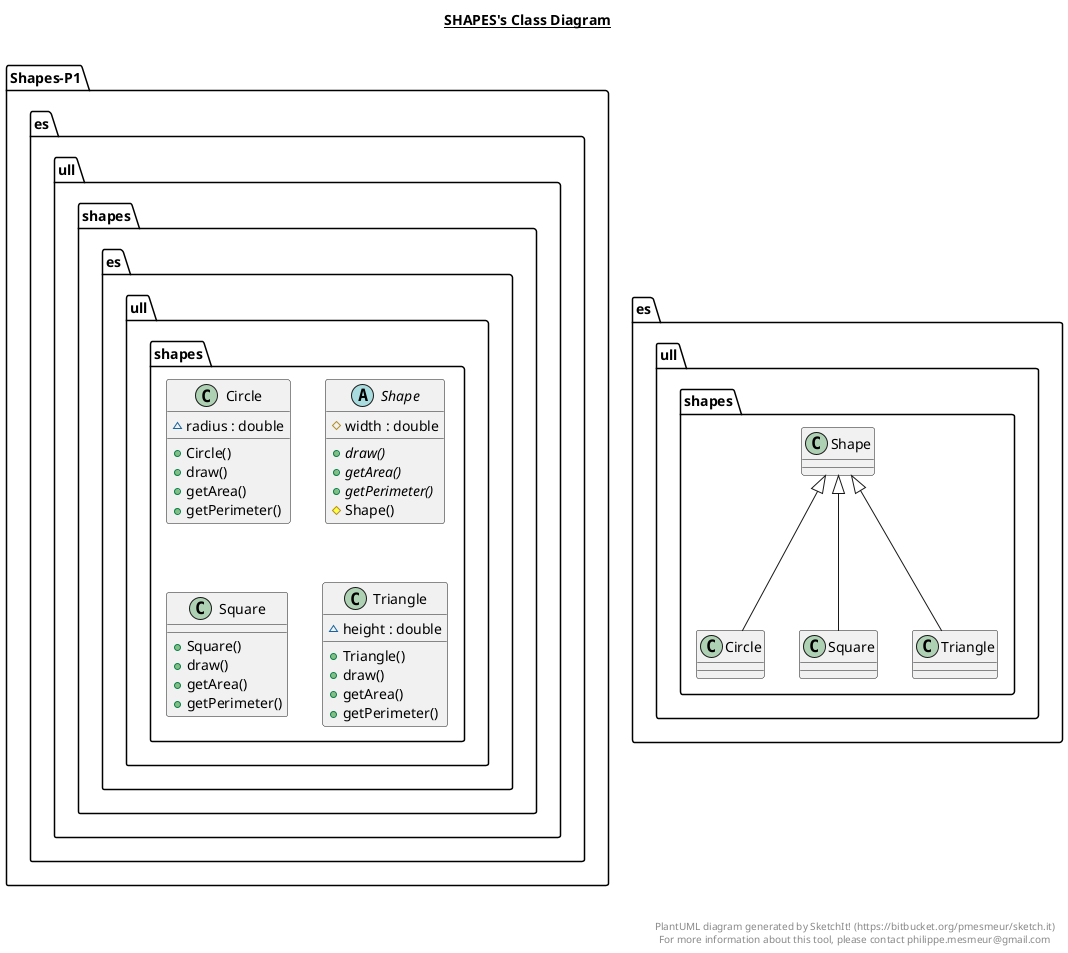 @startuml

title __SHAPES's Class Diagram__\n

  namespace Shapes-P1 {
    namespace es.ull.shapes {
      class es.ull.shapes.Circle {
          ~ radius : double
          + Circle()
          + draw()
          + getArea()
          + getPerimeter()
      }
    }
  }
  

  namespace Shapes-P1 {
    namespace es.ull.shapes {
      abstract class es.ull.shapes.Shape {
          # width : double
          {abstract} + draw()
          {abstract} + getArea()
          {abstract} + getPerimeter()
          # Shape()
      }
    }
  }
  

  namespace Shapes-P1 {
    namespace es.ull.shapes {
      class es.ull.shapes.Square {
          + Square()
          + draw()
          + getArea()
          + getPerimeter()
      }
    }
  }
  

  namespace Shapes-P1 {
    namespace es.ull.shapes {
      class es.ull.shapes.Triangle {
          ~ height : double
          + Triangle()
          + draw()
          + getArea()
          + getPerimeter()
      }
    }
  }
  

  es.ull.shapes.Circle -up-|> es.ull.shapes.Shape
  es.ull.shapes.Square -up-|> es.ull.shapes.Shape
  es.ull.shapes.Triangle -up-|> es.ull.shapes.Shape


right footer


PlantUML diagram generated by SketchIt! (https://bitbucket.org/pmesmeur/sketch.it)
For more information about this tool, please contact philippe.mesmeur@gmail.com
endfooter

@enduml
